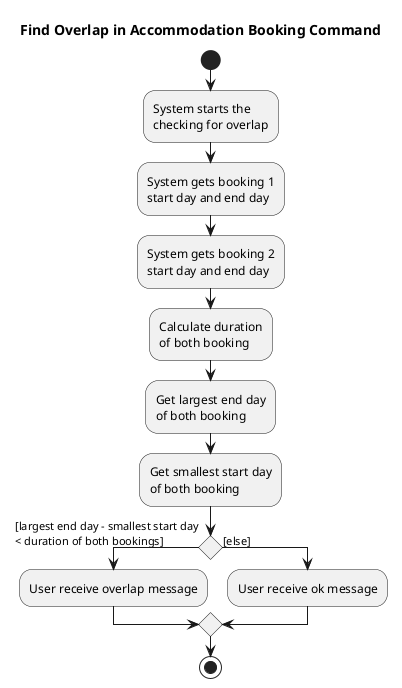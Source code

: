 @startuml
title Find Overlap in Accommodation Booking Command

start

:System starts the
checking for overlap;

:System gets booking 1
start day and end day;

:System gets booking 2
start day and end day;

:Calculate duration
of both booking;

:Get largest end day
of both booking;

:Get smallest start day
of both booking;

if () then ([largest end day - smallest start day
< duration of both bookings])

    :User receive overlap message;

else ([else])

    :User receive ok message;

endif

stop
@enduml
